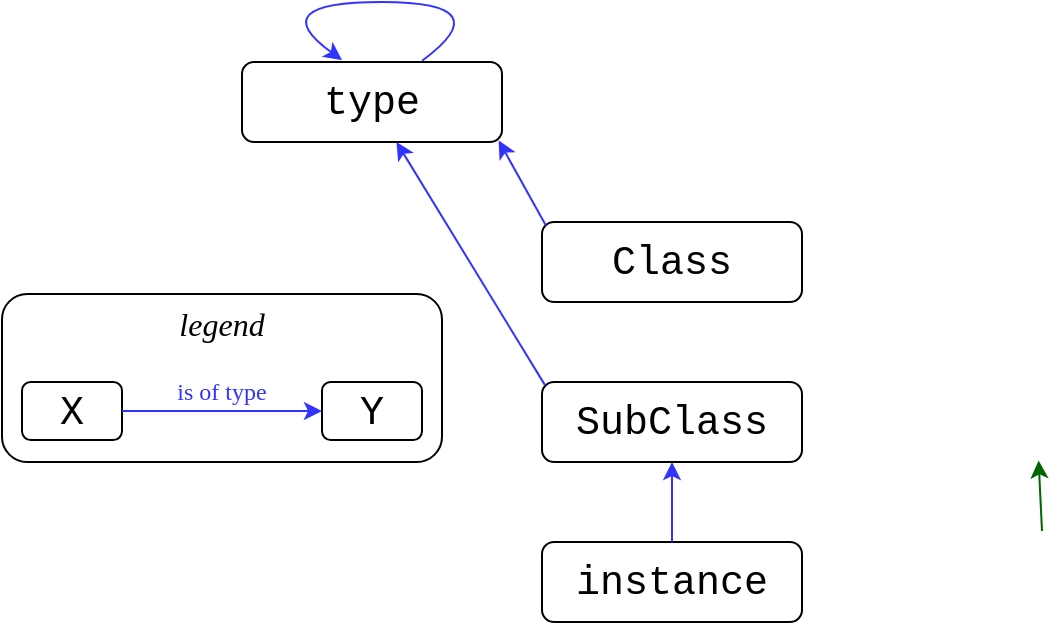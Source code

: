 <mxfile>
    <diagram id="YO9QdF3k3n2qPGPZ6pJF" name="Page-1">
        <mxGraphModel dx="1006" dy="720" grid="1" gridSize="10" guides="1" tooltips="1" connect="1" arrows="1" fold="1" page="1" pageScale="1" pageWidth="827" pageHeight="1169" math="0" shadow="0">
            <root>
                <mxCell id="0"/>
                <mxCell id="1" parent="0"/>
                <mxCell id="2" value="&lt;font style=&quot;font-size: 20px;&quot; face=&quot;Courier New&quot;&gt;type&lt;/font&gt;" style="rounded=1;whiteSpace=wrap;html=1;" parent="1" vertex="1">
                    <mxGeometry x="210" y="40" width="130" height="40" as="geometry"/>
                </mxCell>
                <mxCell id="3" value="&lt;font face=&quot;Courier New&quot;&gt;&lt;span style=&quot;font-size: 20px;&quot;&gt;Class&lt;/span&gt;&lt;/font&gt;" style="rounded=1;whiteSpace=wrap;html=1;" parent="1" vertex="1">
                    <mxGeometry x="360" y="120" width="130" height="40" as="geometry"/>
                </mxCell>
                <mxCell id="4" value="&lt;font style=&quot;font-size: 20px;&quot; face=&quot;Courier New&quot;&gt;SubClass&lt;/font&gt;&lt;span style=&quot;color: rgba(0, 0, 0, 0); font-family: monospace; font-size: 0px; text-align: start;&quot;&gt;%3CmxGraphModel%3E%3Croot%3E%3CmxCell%20id%3D%220%22%2F%3E%3CmxCell%20id%3D%221%22%20parent%3D%220%22%2F%3E%3CmxCell%20id%3D%222%22%20value%3D%22%26lt%3Bfont%20style%3D%26quot%3Bfont-size%3A%2020px%3B%26quot%3B%20face%3D%26quot%3BCourier%20New%26quot%3B%26gt%3Btype%26lt%3B%2Ffont%26gt%3B%22%20style%3D%22rounded%3D1%3BwhiteSpace%3Dwrap%3Bhtml%3D1%3B%22%20vertex%3D%221%22%20parent%3D%221%22%3E%3CmxGeometry%20x%3D%22210%22%20y%3D%2240%22%20width%3D%22130%22%20height%3D%2240%22%20as%3D%22geometry%22%2F%3E%3C%2FmxCell%3E%3C%2Froot%3E%3C%2FmxGraphModel%3E&lt;/span&gt;" style="rounded=1;whiteSpace=wrap;html=1;" parent="1" vertex="1">
                    <mxGeometry x="360" y="200" width="130" height="40" as="geometry"/>
                </mxCell>
                <mxCell id="5" value="&lt;font face=&quot;Courier New&quot;&gt;&lt;span style=&quot;font-size: 20px;&quot;&gt;instance&lt;/span&gt;&lt;/font&gt;&lt;span style=&quot;color: rgba(0, 0, 0, 0); font-family: monospace; font-size: 0px; text-align: start;&quot;&gt;%3CmxGraphModel%3E%3Croot%3E%3CmxCell%20id%3D%220%22%2F%3E%3CmxCell%20id%3D%221%22%20parent%3D%220%22%2F%3E%3CmxCell%20id%3D%222%22%20value%3D%22%26lt%3Bfont%20size%3D%26quot%3B1%26quot%3B%20face%3D%26quot%3BVerdana%26quot%3B%26gt%3B%26lt%3Bi%20style%3D%26quot%3Bfont-size%3A%2016px%3B%26quot%3B%26gt%3Blegend%26lt%3B%2Fi%26gt%3B%26lt%3B%2Ffont%26gt%3B%22%20style%3D%22text%3Bhtml%3D1%3BstrokeColor%3Dnone%3BfillColor%3Dnone%3Balign%3Dcenter%3BverticalAlign%3Dmiddle%3BwhiteSpace%3Dwrap%3Brounded%3D0%3BfontFamily%3DCourier%20New%3BfontSize%3D20%3B%22%20vertex%3D%221%22%20parent%3D%221%22%3E%3CmxGeometry%20x%3D%22630%22%20y%3D%22156%22%20width%3D%2260%22%20height%3D%2230%22%20as%3D%22geometry%22%2F%3E%3C%2FmxCell%3E%3C%2Froot%3E%3C%2FmxGraphModel%3E&lt;/span&gt;" style="rounded=1;whiteSpace=wrap;html=1;" parent="1" vertex="1">
                    <mxGeometry x="360" y="280" width="130" height="40" as="geometry"/>
                </mxCell>
                <mxCell id="6" value="" style="endArrow=classic;html=1;fontFamily=Courier New;fontSize=20;exitX=0.5;exitY=0;exitDx=0;exitDy=0;entryX=0.5;entryY=1;entryDx=0;entryDy=0;strokeColor=#3333FF;" parent="1" source="5" target="4" edge="1">
                    <mxGeometry width="50" height="50" relative="1" as="geometry">
                        <mxPoint x="390" y="350" as="sourcePoint"/>
                        <mxPoint x="440" y="300" as="targetPoint"/>
                    </mxGeometry>
                </mxCell>
                <mxCell id="7" value="" style="endArrow=classic;html=1;fontFamily=Courier New;fontSize=20;exitX=0.012;exitY=0.042;exitDx=0;exitDy=0;strokeColor=#3333FF;exitPerimeter=0;" parent="1" source="4" target="2" edge="1">
                    <mxGeometry width="50" height="50" relative="1" as="geometry">
                        <mxPoint x="355" y="200" as="sourcePoint"/>
                        <mxPoint x="355" y="160" as="targetPoint"/>
                    </mxGeometry>
                </mxCell>
                <mxCell id="8" value="" style="endArrow=classic;html=1;fontFamily=Courier New;fontSize=20;exitX=0.015;exitY=0.043;exitDx=0;exitDy=0;strokeColor=#3333FF;exitPerimeter=0;entryX=0.987;entryY=0.981;entryDx=0;entryDy=0;entryPerimeter=0;" parent="1" source="3" target="2" edge="1">
                    <mxGeometry width="50" height="50" relative="1" as="geometry">
                        <mxPoint x="371.56" y="211.68" as="sourcePoint"/>
                        <mxPoint x="297.219" y="90" as="targetPoint"/>
                    </mxGeometry>
                </mxCell>
                <mxCell id="9" value="" style="curved=1;endArrow=classic;html=1;strokeColor=#3333FF;fontFamily=Courier New;fontSize=20;exitX=0.693;exitY=-0.016;exitDx=0;exitDy=0;exitPerimeter=0;" parent="1" edge="1" source="2">
                    <mxGeometry width="50" height="50" relative="1" as="geometry">
                        <mxPoint x="340" y="60" as="sourcePoint"/>
                        <mxPoint x="260" y="39" as="targetPoint"/>
                        <Array as="points">
                            <mxPoint x="340" y="10"/>
                            <mxPoint x="220" y="10"/>
                        </Array>
                    </mxGeometry>
                </mxCell>
                <mxCell id="19" value="" style="endArrow=classic;html=1;fontFamily=Courier New;fontSize=20;exitX=1;exitY=0.5;exitDx=0;exitDy=0;strokeColor=#006600;entryX=0;entryY=0.5;entryDx=0;entryDy=0;" parent="1" target="18" edge="1">
                    <mxGeometry width="50" height="50" relative="1" as="geometry">
                        <mxPoint x="610" y="274.5" as="sourcePoint"/>
                        <mxPoint x="608.31" y="239.24" as="targetPoint"/>
                    </mxGeometry>
                </mxCell>
                <mxCell id="22" value="" style="rounded=1;whiteSpace=wrap;html=1;fontFamily=Verdana;fontSize=12;fontColor=#006600;strokeWidth=1;" parent="1" vertex="1">
                    <mxGeometry x="90" y="156" width="220" height="84" as="geometry"/>
                </mxCell>
                <mxCell id="14" value="&lt;font face=&quot;Courier New&quot;&gt;&lt;span style=&quot;font-size: 20px;&quot;&gt;X&lt;/span&gt;&lt;/font&gt;" style="rounded=1;whiteSpace=wrap;html=1;" parent="1" vertex="1">
                    <mxGeometry x="100" y="200" width="50" height="29" as="geometry"/>
                </mxCell>
                <mxCell id="15" value="" style="endArrow=classic;html=1;fontFamily=Courier New;fontSize=20;exitX=1;exitY=0.5;exitDx=0;exitDy=0;strokeColor=#3333FF;entryX=0;entryY=0.5;entryDx=0;entryDy=0;" parent="1" source="14" target="16" edge="1">
                    <mxGeometry width="50" height="50" relative="1" as="geometry">
                        <mxPoint x="161.95" y="221.72" as="sourcePoint"/>
                        <mxPoint x="230" y="220" as="targetPoint"/>
                    </mxGeometry>
                </mxCell>
                <mxCell id="16" value="&lt;font face=&quot;Courier New&quot;&gt;&lt;span style=&quot;font-size: 20px;&quot;&gt;Y&lt;/span&gt;&lt;/font&gt;" style="rounded=1;whiteSpace=wrap;html=1;" parent="1" vertex="1">
                    <mxGeometry x="250" y="200" width="50" height="29" as="geometry"/>
                </mxCell>
                <mxCell id="20" value="&lt;font style=&quot;font-size: 12px;&quot; color=&quot;#3333ff&quot;&gt;is of type&lt;/font&gt;" style="text;html=1;strokeColor=none;fillColor=none;align=center;verticalAlign=middle;whiteSpace=wrap;rounded=0;fontFamily=Verdana;fontSize=20;" parent="1" vertex="1">
                    <mxGeometry x="150" y="186" width="100" height="30" as="geometry"/>
                </mxCell>
                <mxCell id="26" value="&lt;font size=&quot;1&quot; face=&quot;Verdana&quot;&gt;&lt;i style=&quot;font-size: 16px;&quot;&gt;legend&lt;/i&gt;&lt;/font&gt;" style="text;html=1;strokeColor=none;fillColor=none;align=center;verticalAlign=middle;whiteSpace=wrap;rounded=0;fontFamily=Courier New;fontSize=20;" vertex="1" parent="1">
                    <mxGeometry x="170" y="156" width="60" height="30" as="geometry"/>
                </mxCell>
            </root>
        </mxGraphModel>
    </diagram>
</mxfile>